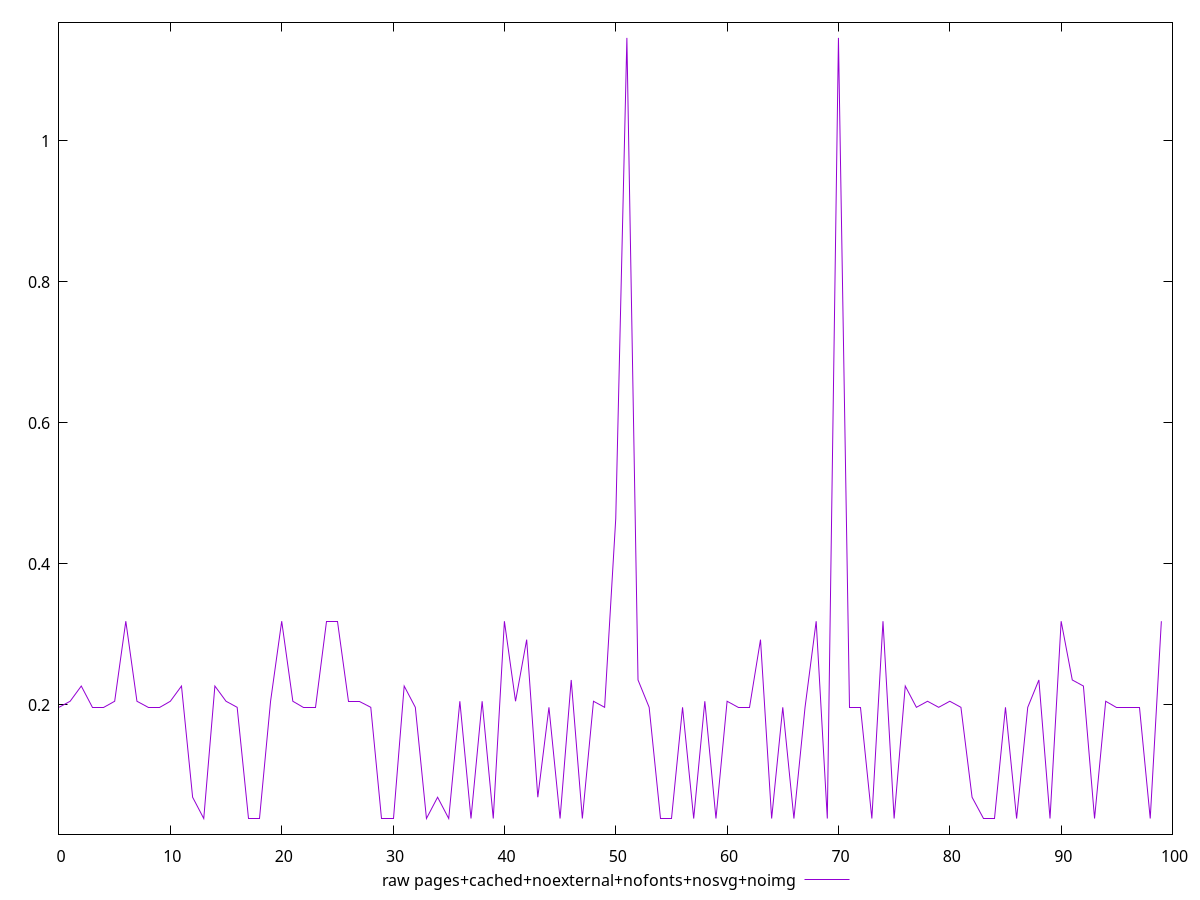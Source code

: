 $_rawPagesCachedNoexternalNofontsNosvgNoimg <<EOF
0.19667434692382812
0.20527796427408854
0.22687149047851562
0.19667434692382812
0.19667434692382812
0.20527796427408854
0.3188018798828125
0.20527796427408854
0.19667434692382812
0.19667434692382812
0.20527796427408854
0.22687149047851562
0.0691375732421875
0.0389404296875
0.22687149047851562
0.20527796427408854
0.19667434692382812
0.0389404296875
0.0389404296875
0.20527796427408854
0.3188018798828125
0.20527796427408854
0.19667434692382812
0.19667434692382812
0.3188018798828125
0.3188018798828125
0.20527796427408854
0.20527796427408854
0.19667434692382812
0.0389404296875
0.0389404296875
0.22687149047851562
0.19667434692382812
0.0389404296875
0.0691375732421875
0.0389404296875
0.20527796427408854
0.0389404296875
0.20527796427408854
0.0389404296875
0.3188018798828125
0.20527796427408854
0.29268795013427734
0.0691375732421875
0.19667434692382812
0.0389404296875
0.23547510782877604
0.0389404296875
0.20527796427408854
0.19667434692382812
0.464231170018514
1.1462412516276042
0.23547510782877604
0.19667434692382812
0.0389404296875
0.0389404296875
0.19667434692382812
0.0389404296875
0.20527796427408854
0.0389404296875
0.20527796427408854
0.19667434692382812
0.19667434692382812
0.29268795013427734
0.0389404296875
0.19667434692382812
0.0389404296875
0.19667434692382812
0.3188018798828125
0.0389404296875
1.1462412516276042
0.19667434692382812
0.19667434692382812
0.0389404296875
0.3188018798828125
0.0389404296875
0.22687149047851562
0.19667434692382812
0.20527796427408854
0.19667434692382812
0.20527796427408854
0.19667434692382812
0.0691375732421875
0.0389404296875
0.0389404296875
0.19667434692382812
0.0389404296875
0.19667434692382812
0.23547510782877604
0.0389404296875
0.3188018798828125
0.23547510782877604
0.22687149047851562
0.0389404296875
0.20527796427408854
0.19667434692382812
0.19667434692382812
0.19667434692382812
0.0389404296875
0.3188018798828125
EOF
set key outside below
set terminal pngcairo
set output "report_00005_2020-11-02T22-26-11.212Z/cumulative-layout-shift/pages+cached+noexternal+nofonts+nosvg+noimg//raw.png"
set yrange [0.016794413248697918:1.1683872680664062]
plot $_rawPagesCachedNoexternalNofontsNosvgNoimg title "raw pages+cached+noexternal+nofonts+nosvg+noimg" with line ,